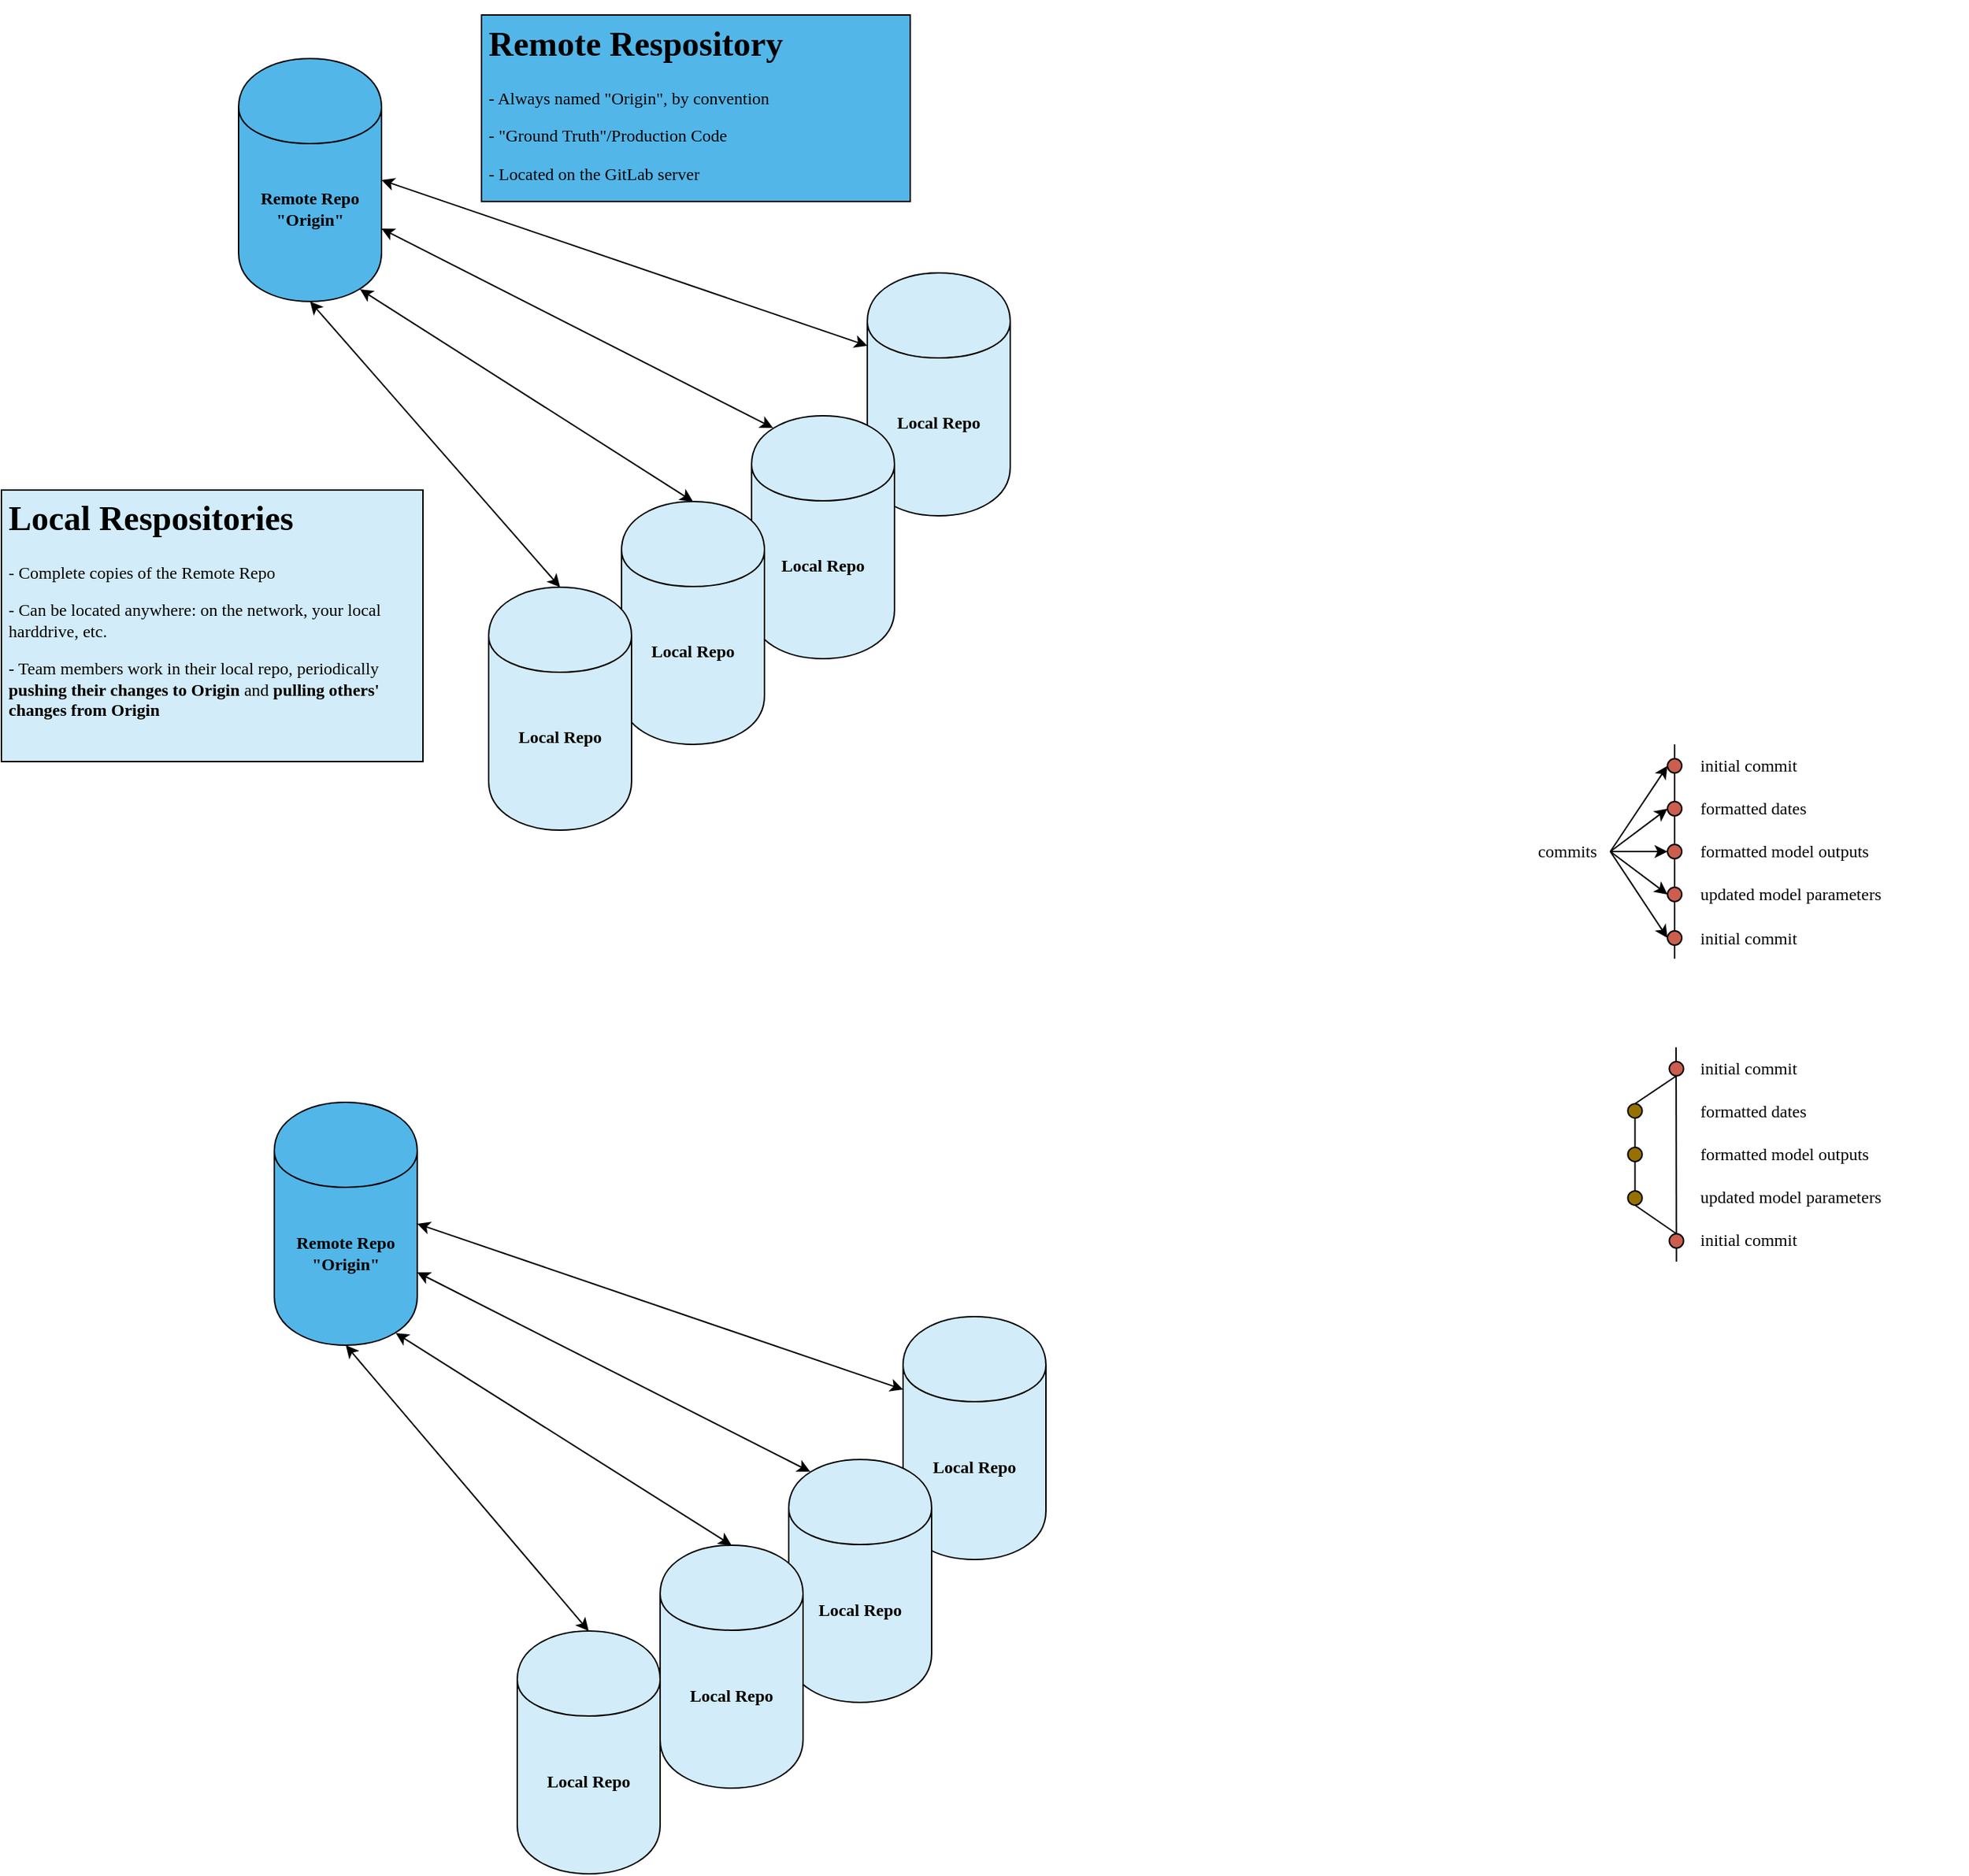 <mxfile version="12.6.5" type="device"><diagram name="Page-1" id="42789a77-a242-8287-6e28-9cd8cfd52e62"><mxGraphModel dx="677" dy="-443" grid="1" gridSize="10" guides="1" tooltips="1" connect="1" arrows="1" fold="1" page="1" pageScale="1" pageWidth="1100" pageHeight="850" background="#ffffff" math="0" shadow="0"><root><mxCell id="0"/><mxCell id="1" parent="0"/><mxCell id="Ri2L9cO8buslQx6nrloK-19" value="&lt;b&gt;&lt;font face=&quot;Lucida Console&quot;&gt;Remote Repo&lt;br&gt;&quot;Origin&quot;&lt;/font&gt;&lt;br&gt;&lt;/b&gt;" style="shape=cylinder;whiteSpace=wrap;html=1;boundedLbl=1;backgroundOutline=1;fillColor=#52b6e8;" vertex="1" parent="1"><mxGeometry x="380" y="928" width="100" height="170" as="geometry"/></mxCell><mxCell id="Ri2L9cO8buslQx6nrloK-21" value="" style="endArrow=classic;startArrow=classic;html=1;entryX=0.5;entryY=1;entryDx=0;entryDy=0;exitX=0.5;exitY=0;exitDx=0;exitDy=0;" edge="1" parent="1" source="Ri2L9cO8buslQx6nrloK-20" target="Ri2L9cO8buslQx6nrloK-19"><mxGeometry width="50" height="50" relative="1" as="geometry"><mxPoint x="335" y="1200" as="sourcePoint"/><mxPoint x="545" y="1139" as="targetPoint"/></mxGeometry></mxCell><mxCell id="Ri2L9cO8buslQx6nrloK-22" value="" style="endArrow=classic;startArrow=classic;html=1;entryX=0.85;entryY=0.95;entryDx=0;entryDy=0;entryPerimeter=0;exitX=0.5;exitY=0;exitDx=0;exitDy=0;" edge="1" parent="1" source="Ri2L9cO8buslQx6nrloK-27" target="Ri2L9cO8buslQx6nrloK-19"><mxGeometry width="50" height="50" relative="1" as="geometry"><mxPoint x="480" y="1227.5" as="sourcePoint"/><mxPoint x="580" y="1130.5" as="targetPoint"/></mxGeometry></mxCell><mxCell id="Ri2L9cO8buslQx6nrloK-23" value="" style="endArrow=classic;startArrow=classic;html=1;exitX=0.15;exitY=0.05;exitDx=0;exitDy=0;entryX=1;entryY=0.7;entryDx=0;entryDy=0;exitPerimeter=0;" edge="1" parent="1" source="Ri2L9cO8buslQx6nrloK-26" target="Ri2L9cO8buslQx6nrloK-19"><mxGeometry width="50" height="50" relative="1" as="geometry"><mxPoint x="660" y="1227.5" as="sourcePoint"/><mxPoint x="595" y="1088" as="targetPoint"/></mxGeometry></mxCell><mxCell id="Ri2L9cO8buslQx6nrloK-24" value="" style="endArrow=classic;startArrow=classic;html=1;entryX=1;entryY=0.5;entryDx=0;entryDy=0;exitX=0;exitY=0.3;exitDx=0;exitDy=0;" edge="1" parent="1" source="Ri2L9cO8buslQx6nrloK-28" target="Ri2L9cO8buslQx6nrloK-19"><mxGeometry width="50" height="50" relative="1" as="geometry"><mxPoint x="785" y="1118" as="sourcePoint"/><mxPoint x="515" y="1117" as="targetPoint"/></mxGeometry></mxCell><mxCell id="Ri2L9cO8buslQx6nrloK-25" value="&lt;h1&gt;&lt;font face=&quot;Lucida Console&quot;&gt;Remote Respository&lt;/font&gt;&lt;/h1&gt;&lt;p&gt;&lt;font face=&quot;Lucida Console&quot;&gt;- Always named &quot;Origin&quot;, by convention&lt;/font&gt;&lt;/p&gt;&lt;p&gt;&lt;font face=&quot;Lucida Console&quot;&gt;- &quot;Ground Truth&quot;/Production Code&lt;/font&gt;&lt;/p&gt;&lt;p&gt;&lt;font face=&quot;Lucida Console&quot;&gt;- Located on the GitLab server&lt;/font&gt;&lt;/p&gt;" style="text;html=1;strokeColor=#000000;fillColor=#52B6E8;spacing=5;spacingTop=-20;whiteSpace=wrap;overflow=hidden;rounded=0;" vertex="1" parent="1"><mxGeometry x="550" y="897.5" width="300" height="130.5" as="geometry"/></mxCell><mxCell id="Ri2L9cO8buslQx6nrloK-28" value="&lt;b&gt;&lt;font face=&quot;Lucida Console&quot;&gt;Local Repo&lt;/font&gt;&lt;/b&gt;" style="shape=cylinder;whiteSpace=wrap;html=1;boundedLbl=1;backgroundOutline=1;fillColor=#d2ecf9;" vertex="1" parent="1"><mxGeometry x="820" y="1078" width="100" height="170" as="geometry"/></mxCell><mxCell id="Ri2L9cO8buslQx6nrloK-29" value="&lt;h1&gt;&lt;font face=&quot;Lucida Console&quot;&gt;Local Respositories&lt;/font&gt;&lt;/h1&gt;&lt;p&gt;&lt;font face=&quot;Lucida Console&quot;&gt;- Complete copies of the Remote Repo&lt;/font&gt;&lt;/p&gt;&lt;p&gt;&lt;font face=&quot;Lucida Console&quot;&gt;- Can be located anywhere: on the network, your local harddrive, etc.&lt;/font&gt;&lt;/p&gt;&lt;p&gt;&lt;font face=&quot;Lucida Console&quot;&gt;- Team members work in their local repo, periodically &lt;b&gt;pushing their changes to Origin&lt;/b&gt; and &lt;b&gt;pulling others' changes from Origin&lt;/b&gt;&lt;/font&gt;&lt;/p&gt;" style="text;html=1;strokeColor=#000000;fillColor=#D2ECF9;spacing=5;spacingTop=-20;whiteSpace=wrap;overflow=hidden;rounded=0;" vertex="1" parent="1"><mxGeometry x="214" y="1230" width="295" height="190" as="geometry"/></mxCell><mxCell id="Ri2L9cO8buslQx6nrloK-26" value="&lt;b&gt;&lt;font face=&quot;Lucida Console&quot;&gt;Local&amp;nbsp;Repo&lt;/font&gt;&lt;/b&gt;" style="shape=cylinder;whiteSpace=wrap;html=1;boundedLbl=1;backgroundOutline=1;fillColor=#d2ecf9;" vertex="1" parent="1"><mxGeometry x="739" y="1178" width="100" height="170" as="geometry"/></mxCell><mxCell id="Ri2L9cO8buslQx6nrloK-27" value="&lt;b&gt;&lt;font face=&quot;Lucida Console&quot;&gt;Local Repo&lt;/font&gt;&lt;/b&gt;" style="shape=cylinder;whiteSpace=wrap;html=1;boundedLbl=1;backgroundOutline=1;fillColor=#d2ecf9;" vertex="1" parent="1"><mxGeometry x="648" y="1238" width="100" height="170" as="geometry"/></mxCell><mxCell id="Ri2L9cO8buslQx6nrloK-20" value="&lt;b&gt;&lt;font face=&quot;Lucida Console&quot;&gt;Local&amp;nbsp;Repo&lt;/font&gt;&lt;/b&gt;" style="shape=cylinder;whiteSpace=wrap;html=1;boundedLbl=1;backgroundOutline=1;fillColor=#d2ecf9;" vertex="1" parent="1"><mxGeometry x="555" y="1298" width="100" height="170" as="geometry"/></mxCell><mxCell id="Ri2L9cO8buslQx6nrloK-30" value="&lt;b&gt;&lt;font face=&quot;Lucida Console&quot;&gt;Remote Repo&lt;br&gt;&quot;Origin&quot;&lt;/font&gt;&lt;br&gt;&lt;/b&gt;" style="shape=cylinder;whiteSpace=wrap;html=1;boundedLbl=1;backgroundOutline=1;fillColor=#52b6e8;" vertex="1" parent="1"><mxGeometry x="405" y="1658.5" width="100" height="170" as="geometry"/></mxCell><mxCell id="Ri2L9cO8buslQx6nrloK-31" value="" style="endArrow=classic;startArrow=classic;html=1;entryX=0.5;entryY=1;entryDx=0;entryDy=0;exitX=0.5;exitY=0;exitDx=0;exitDy=0;" edge="1" parent="1" source="Ri2L9cO8buslQx6nrloK-40" target="Ri2L9cO8buslQx6nrloK-30"><mxGeometry width="50" height="50" relative="1" as="geometry"><mxPoint x="360" y="1930.5" as="sourcePoint"/><mxPoint x="570" y="1869.5" as="targetPoint"/></mxGeometry></mxCell><mxCell id="Ri2L9cO8buslQx6nrloK-32" value="" style="endArrow=classic;startArrow=classic;html=1;entryX=0.85;entryY=0.95;entryDx=0;entryDy=0;entryPerimeter=0;exitX=0.5;exitY=0;exitDx=0;exitDy=0;" edge="1" parent="1" source="Ri2L9cO8buslQx6nrloK-39" target="Ri2L9cO8buslQx6nrloK-30"><mxGeometry width="50" height="50" relative="1" as="geometry"><mxPoint x="505" y="1958" as="sourcePoint"/><mxPoint x="605" y="1861" as="targetPoint"/></mxGeometry></mxCell><mxCell id="Ri2L9cO8buslQx6nrloK-33" value="" style="endArrow=classic;startArrow=classic;html=1;exitX=0.15;exitY=0.05;exitDx=0;exitDy=0;entryX=1;entryY=0.7;entryDx=0;entryDy=0;exitPerimeter=0;" edge="1" parent="1" source="Ri2L9cO8buslQx6nrloK-38" target="Ri2L9cO8buslQx6nrloK-30"><mxGeometry width="50" height="50" relative="1" as="geometry"><mxPoint x="685" y="1958" as="sourcePoint"/><mxPoint x="620" y="1818.5" as="targetPoint"/></mxGeometry></mxCell><mxCell id="Ri2L9cO8buslQx6nrloK-34" value="" style="endArrow=classic;startArrow=classic;html=1;entryX=1;entryY=0.5;entryDx=0;entryDy=0;exitX=0;exitY=0.3;exitDx=0;exitDy=0;" edge="1" parent="1" source="Ri2L9cO8buslQx6nrloK-36" target="Ri2L9cO8buslQx6nrloK-30"><mxGeometry width="50" height="50" relative="1" as="geometry"><mxPoint x="810" y="1848.5" as="sourcePoint"/><mxPoint x="540" y="1847.5" as="targetPoint"/></mxGeometry></mxCell><mxCell id="Ri2L9cO8buslQx6nrloK-36" value="&lt;b&gt;&lt;font face=&quot;Lucida Console&quot;&gt;Local Repo&lt;/font&gt;&lt;/b&gt;" style="shape=cylinder;whiteSpace=wrap;html=1;boundedLbl=1;backgroundOutline=1;fillColor=#d2ecf9;" vertex="1" parent="1"><mxGeometry x="845" y="1808.5" width="100" height="170" as="geometry"/></mxCell><mxCell id="Ri2L9cO8buslQx6nrloK-38" value="&lt;b&gt;&lt;font face=&quot;Lucida Console&quot;&gt;Local&amp;nbsp;Repo&lt;/font&gt;&lt;/b&gt;" style="shape=cylinder;whiteSpace=wrap;html=1;boundedLbl=1;backgroundOutline=1;fillColor=#d2ecf9;" vertex="1" parent="1"><mxGeometry x="765" y="1908.5" width="100" height="170" as="geometry"/></mxCell><mxCell id="Ri2L9cO8buslQx6nrloK-39" value="&lt;b&gt;&lt;font face=&quot;Lucida Console&quot;&gt;Local Repo&lt;/font&gt;&lt;/b&gt;" style="shape=cylinder;whiteSpace=wrap;html=1;boundedLbl=1;backgroundOutline=1;fillColor=#d2ecf9;" vertex="1" parent="1"><mxGeometry x="675" y="1968.5" width="100" height="170" as="geometry"/></mxCell><mxCell id="Ri2L9cO8buslQx6nrloK-40" value="&lt;b&gt;&lt;font face=&quot;Lucida Console&quot;&gt;Local&amp;nbsp;Repo&lt;/font&gt;&lt;/b&gt;" style="shape=cylinder;whiteSpace=wrap;html=1;boundedLbl=1;backgroundOutline=1;fillColor=#d2ecf9;" vertex="1" parent="1"><mxGeometry x="575" y="2028.5" width="100" height="170" as="geometry"/></mxCell><mxCell id="Ri2L9cO8buslQx6nrloK-53" value="" style="endArrow=none;html=1;" edge="1" parent="1"><mxGeometry width="50" height="50" relative="1" as="geometry"><mxPoint x="1386.25" y="1770" as="sourcePoint"/><mxPoint x="1386" y="1620" as="targetPoint"/></mxGeometry></mxCell><mxCell id="Ri2L9cO8buslQx6nrloK-55" value="" style="ellipse;whiteSpace=wrap;html=1;aspect=fixed;strokeColor=#000000;fillColor=#cb5e4e;" vertex="1" parent="1"><mxGeometry x="1381.25" y="1630" width="10" height="10" as="geometry"/></mxCell><mxCell id="Ri2L9cO8buslQx6nrloK-57" value="" style="ellipse;whiteSpace=wrap;html=1;aspect=fixed;strokeColor=#000000;fillColor=#cb5e4e;" vertex="1" parent="1"><mxGeometry x="1381.25" y="1750.5" width="10" height="10" as="geometry"/></mxCell><mxCell id="Ri2L9cO8buslQx6nrloK-60" value="&lt;font face=&quot;Lucida Console&quot;&gt;commits&lt;/font&gt;" style="text;html=1;strokeColor=none;fillColor=none;align=center;verticalAlign=middle;whiteSpace=wrap;rounded=0;" vertex="1" parent="1"><mxGeometry x="1280" y="1473" width="60" height="20" as="geometry"/></mxCell><mxCell id="Ri2L9cO8buslQx6nrloK-61" value="" style="endArrow=classic;html=1;exitX=1;exitY=0.5;exitDx=0;exitDy=0;entryX=0;entryY=0.5;entryDx=0;entryDy=0;" edge="1" parent="1" source="Ri2L9cO8buslQx6nrloK-60" target="Ri2L9cO8buslQx6nrloK-42"><mxGeometry width="50" height="50" relative="1" as="geometry"><mxPoint x="1430" y="1470" as="sourcePoint"/><mxPoint x="1360" y="1440" as="targetPoint"/></mxGeometry></mxCell><mxCell id="Ri2L9cO8buslQx6nrloK-62" value="" style="endArrow=classic;html=1;exitX=1;exitY=0.5;exitDx=0;exitDy=0;entryX=0;entryY=0.5;entryDx=0;entryDy=0;" edge="1" parent="1" source="Ri2L9cO8buslQx6nrloK-60" target="Ri2L9cO8buslQx6nrloK-45"><mxGeometry width="50" height="50" relative="1" as="geometry"><mxPoint x="1450" y="1480" as="sourcePoint"/><mxPoint x="1401.67" y="1436.33" as="targetPoint"/></mxGeometry></mxCell><mxCell id="Ri2L9cO8buslQx6nrloK-63" value="" style="endArrow=classic;html=1;exitX=1;exitY=0.5;exitDx=0;exitDy=0;entryX=0;entryY=0.5;entryDx=0;entryDy=0;" edge="1" parent="1" source="Ri2L9cO8buslQx6nrloK-60" target="Ri2L9cO8buslQx6nrloK-41"><mxGeometry width="50" height="50" relative="1" as="geometry"><mxPoint x="1450" y="1480" as="sourcePoint"/><mxPoint x="1380" y="1490" as="targetPoint"/></mxGeometry></mxCell><mxCell id="Ri2L9cO8buslQx6nrloK-64" value="" style="endArrow=classic;html=1;exitX=1;exitY=0.5;exitDx=0;exitDy=0;entryX=0;entryY=0.5;entryDx=0;entryDy=0;" edge="1" parent="1" source="Ri2L9cO8buslQx6nrloK-60" target="Ri2L9cO8buslQx6nrloK-43"><mxGeometry width="50" height="50" relative="1" as="geometry"><mxPoint x="1430" y="1472" as="sourcePoint"/><mxPoint x="1381" y="1509" as="targetPoint"/></mxGeometry></mxCell><mxCell id="Ri2L9cO8buslQx6nrloK-65" value="" style="endArrow=classic;html=1;exitX=1;exitY=0.5;exitDx=0;exitDy=0;entryX=0;entryY=0.5;entryDx=0;entryDy=0;" edge="1" parent="1" source="Ri2L9cO8buslQx6nrloK-60" target="Ri2L9cO8buslQx6nrloK-44"><mxGeometry width="50" height="50" relative="1" as="geometry"><mxPoint x="1470" y="1500" as="sourcePoint"/><mxPoint x="1350" y="1540" as="targetPoint"/></mxGeometry></mxCell><mxCell id="Ri2L9cO8buslQx6nrloK-68" value="" style="endArrow=none;html=1;exitX=0.5;exitY=0;exitDx=0;exitDy=0;entryX=0.5;entryY=1;entryDx=0;entryDy=0;" edge="1" parent="1" source="Ri2L9cO8buslQx6nrloK-72" target="Ri2L9cO8buslQx6nrloK-71"><mxGeometry width="50" height="50" relative="1" as="geometry"><mxPoint x="1357.25" y="1740" as="sourcePoint"/><mxPoint x="1357.25" y="1590" as="targetPoint"/></mxGeometry></mxCell><mxCell id="Ri2L9cO8buslQx6nrloK-71" value="" style="ellipse;whiteSpace=wrap;html=1;aspect=fixed;strokeColor=#000000;fillColor=#977100;" vertex="1" parent="1"><mxGeometry x="1352.25" y="1690" width="10" height="10" as="geometry"/></mxCell><mxCell id="Ri2L9cO8buslQx6nrloK-72" value="" style="ellipse;whiteSpace=wrap;html=1;aspect=fixed;strokeColor=#000000;fillColor=#977100;" vertex="1" parent="1"><mxGeometry x="1352.25" y="1720.5" width="10" height="10" as="geometry"/></mxCell><mxCell id="Ri2L9cO8buslQx6nrloK-77" value="" style="endArrow=none;html=1;entryX=0.5;entryY=1;entryDx=0;entryDy=0;exitX=0.5;exitY=0;exitDx=0;exitDy=0;" edge="1" parent="1" source="Ri2L9cO8buslQx6nrloK-57" target="Ri2L9cO8buslQx6nrloK-72"><mxGeometry width="50" height="50" relative="1" as="geometry"><mxPoint x="1390" y="1750" as="sourcePoint"/><mxPoint x="1426.25" y="1712" as="targetPoint"/></mxGeometry></mxCell><mxCell id="Ri2L9cO8buslQx6nrloK-79" value="" style="endArrow=none;html=1;entryX=0.5;entryY=0;entryDx=0;entryDy=0;exitX=0.5;exitY=1;exitDx=0;exitDy=0;" edge="1" parent="1" source="Ri2L9cO8buslQx6nrloK-55" target="Ri2L9cO8buslQx6nrloK-82"><mxGeometry width="50" height="50" relative="1" as="geometry"><mxPoint x="1400" y="1650" as="sourcePoint"/><mxPoint x="1422.714" y="1739.036" as="targetPoint"/></mxGeometry></mxCell><mxCell id="Ri2L9cO8buslQx6nrloK-81" value="" style="endArrow=none;html=1;exitX=0.5;exitY=0;exitDx=0;exitDy=0;entryX=0.5;entryY=1;entryDx=0;entryDy=0;" edge="1" parent="1" target="Ri2L9cO8buslQx6nrloK-82"><mxGeometry width="50" height="50" relative="1" as="geometry"><mxPoint x="1357.25" y="1690" as="sourcePoint"/><mxPoint x="1357.25" y="1559.5" as="targetPoint"/></mxGeometry></mxCell><mxCell id="Ri2L9cO8buslQx6nrloK-82" value="" style="ellipse;whiteSpace=wrap;html=1;aspect=fixed;strokeColor=#000000;fillColor=#977100;" vertex="1" parent="1"><mxGeometry x="1352.25" y="1659.5" width="10" height="10" as="geometry"/></mxCell><mxCell id="Ri2L9cO8buslQx6nrloK-46" value="" style="endArrow=none;html=1;" edge="1" parent="1"><mxGeometry width="50" height="50" relative="1" as="geometry"><mxPoint x="1385" y="1558" as="sourcePoint"/><mxPoint x="1385" y="1408" as="targetPoint"/></mxGeometry></mxCell><mxCell id="Ri2L9cO8buslQx6nrloK-41" value="" style="ellipse;whiteSpace=wrap;html=1;aspect=fixed;strokeColor=#000000;fillColor=#cb5e4e;" vertex="1" parent="1"><mxGeometry x="1380" y="1478" width="10" height="10" as="geometry"/></mxCell><mxCell id="Ri2L9cO8buslQx6nrloK-42" value="" style="ellipse;whiteSpace=wrap;html=1;aspect=fixed;strokeColor=#000000;fillColor=#cb5e4e;" vertex="1" parent="1"><mxGeometry x="1380" y="1418" width="10" height="10" as="geometry"/></mxCell><mxCell id="Ri2L9cO8buslQx6nrloK-43" value="" style="ellipse;whiteSpace=wrap;html=1;aspect=fixed;strokeColor=#000000;fillColor=#cb5e4e;" vertex="1" parent="1"><mxGeometry x="1380" y="1508" width="10" height="10" as="geometry"/></mxCell><mxCell id="Ri2L9cO8buslQx6nrloK-44" value="" style="ellipse;whiteSpace=wrap;html=1;aspect=fixed;strokeColor=#000000;fillColor=#cb5e4e;" vertex="1" parent="1"><mxGeometry x="1380" y="1538.5" width="10" height="10" as="geometry"/></mxCell><mxCell id="Ri2L9cO8buslQx6nrloK-45" value="" style="ellipse;whiteSpace=wrap;html=1;aspect=fixed;strokeColor=#000000;fillColor=#cb5e4e;" vertex="1" parent="1"><mxGeometry x="1380" y="1448" width="10" height="10" as="geometry"/></mxCell><mxCell id="Ri2L9cO8buslQx6nrloK-85" value="&lt;font face=&quot;Lucida Console&quot;&gt;initial commit&lt;/font&gt;" style="text;html=1;strokeColor=none;fillColor=none;align=left;verticalAlign=middle;whiteSpace=wrap;rounded=0;" vertex="1" parent="1"><mxGeometry x="1400.63" y="1533.5" width="119.37" height="20" as="geometry"/></mxCell><mxCell id="Ri2L9cO8buslQx6nrloK-86" value="&lt;font face=&quot;Lucida Console&quot;&gt;updated model parameters&lt;/font&gt;" style="text;html=1;strokeColor=none;fillColor=none;align=left;verticalAlign=middle;whiteSpace=wrap;rounded=0;" vertex="1" parent="1"><mxGeometry x="1400.63" y="1503" width="189.37" height="20" as="geometry"/></mxCell><mxCell id="Ri2L9cO8buslQx6nrloK-87" value="&lt;font face=&quot;Lucida Console&quot;&gt;initial commit&lt;/font&gt;" style="text;html=1;strokeColor=none;fillColor=none;align=left;verticalAlign=middle;whiteSpace=wrap;rounded=0;" vertex="1" parent="1"><mxGeometry x="1400.63" y="1413" width="119.37" height="20" as="geometry"/></mxCell><mxCell id="Ri2L9cO8buslQx6nrloK-88" value="&lt;font face=&quot;Lucida Console&quot;&gt;formatted dates&lt;/font&gt;" style="text;html=1;strokeColor=none;fillColor=none;align=left;verticalAlign=middle;whiteSpace=wrap;rounded=0;" vertex="1" parent="1"><mxGeometry x="1400.63" y="1443" width="119.37" height="20" as="geometry"/></mxCell><mxCell id="Ri2L9cO8buslQx6nrloK-89" value="&lt;font face=&quot;Lucida Console&quot;&gt;formatted model outputs&lt;/font&gt;" style="text;html=1;strokeColor=none;fillColor=none;align=left;verticalAlign=middle;whiteSpace=wrap;rounded=0;" vertex="1" parent="1"><mxGeometry x="1400.63" y="1473" width="179.37" height="20" as="geometry"/></mxCell><mxCell id="Ri2L9cO8buslQx6nrloK-93" value="&lt;font face=&quot;Lucida Console&quot;&gt;initial commit&lt;/font&gt;" style="text;html=1;strokeColor=none;fillColor=none;align=left;verticalAlign=middle;whiteSpace=wrap;rounded=0;" vertex="1" parent="1"><mxGeometry x="1400.63" y="1745.25" width="119.37" height="20" as="geometry"/></mxCell><mxCell id="Ri2L9cO8buslQx6nrloK-94" value="&lt;font face=&quot;Lucida Console&quot;&gt;updated model parameters&lt;/font&gt;" style="text;html=1;strokeColor=none;fillColor=none;align=left;verticalAlign=middle;whiteSpace=wrap;rounded=0;" vertex="1" parent="1"><mxGeometry x="1400.63" y="1714.75" width="189.37" height="20" as="geometry"/></mxCell><mxCell id="Ri2L9cO8buslQx6nrloK-95" value="&lt;font face=&quot;Lucida Console&quot;&gt;initial commit&lt;/font&gt;" style="text;html=1;strokeColor=none;fillColor=none;align=left;verticalAlign=middle;whiteSpace=wrap;rounded=0;" vertex="1" parent="1"><mxGeometry x="1400.63" y="1624.75" width="119.37" height="20" as="geometry"/></mxCell><mxCell id="Ri2L9cO8buslQx6nrloK-96" value="&lt;font face=&quot;Lucida Console&quot;&gt;formatted dates&lt;/font&gt;" style="text;html=1;strokeColor=none;fillColor=none;align=left;verticalAlign=middle;whiteSpace=wrap;rounded=0;" vertex="1" parent="1"><mxGeometry x="1400.63" y="1654.75" width="119.37" height="20" as="geometry"/></mxCell><mxCell id="Ri2L9cO8buslQx6nrloK-97" value="&lt;font face=&quot;Lucida Console&quot;&gt;formatted model outputs&lt;/font&gt;" style="text;html=1;strokeColor=none;fillColor=none;align=left;verticalAlign=middle;whiteSpace=wrap;rounded=0;" vertex="1" parent="1"><mxGeometry x="1400.63" y="1684.75" width="179.37" height="20" as="geometry"/></mxCell></root></mxGraphModel></diagram></mxfile>